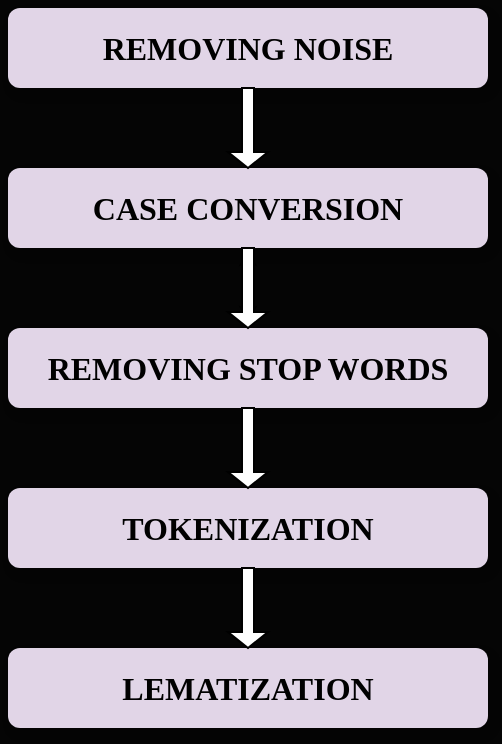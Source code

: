 <mxfile version="21.6.6" type="github">
  <diagram name="Page-1" id="YrfvFDiIP2hj_ED3L4dZ">
    <mxGraphModel dx="954" dy="1816" grid="1" gridSize="10" guides="1" tooltips="1" connect="1" arrows="1" fold="1" page="1" pageScale="1" pageWidth="827" pageHeight="1169" background="#050505" math="0" shadow="0">
      <root>
        <mxCell id="0" />
        <mxCell id="1" parent="0" />
        <mxCell id="s8pOEY3R6oXoChje5kIm-3" value="&lt;b&gt;&lt;font style=&quot;font-size: 16px;&quot;&gt;REMOVING NOISE&lt;/font&gt;&lt;/b&gt;" style="rounded=1;whiteSpace=wrap;html=1;dashed=1;dashPattern=1 4;strokeWidth=5;perimeterSpacing=2;shadow=1;fontFamily=Times New Roman;labelBackgroundColor=none;fillStyle=solid;fillColor=#E1D5E7;strokeColor=none;" vertex="1" parent="1">
          <mxGeometry x="280" y="-80" width="240" height="40" as="geometry" />
        </mxCell>
        <mxCell id="s8pOEY3R6oXoChje5kIm-12" value="" style="edgeStyle=orthogonalEdgeStyle;rounded=0;orthogonalLoop=1;jettySize=auto;html=1;" edge="1" parent="1" source="s8pOEY3R6oXoChje5kIm-15" target="s8pOEY3R6oXoChje5kIm-8">
          <mxGeometry relative="1" as="geometry" />
        </mxCell>
        <mxCell id="s8pOEY3R6oXoChje5kIm-6" value="&lt;b&gt;&lt;font style=&quot;font-size: 16px;&quot;&gt;CASE CONVERSION&lt;br&gt;&lt;/font&gt;&lt;/b&gt;" style="rounded=1;whiteSpace=wrap;html=1;dashed=1;dashPattern=1 4;strokeWidth=5;perimeterSpacing=2;shadow=1;fontFamily=Times New Roman;labelBackgroundColor=none;fillStyle=solid;fillColor=#E1D5E7;strokeColor=none;" vertex="1" parent="1">
          <mxGeometry x="280" width="240" height="40" as="geometry" />
        </mxCell>
        <mxCell id="s8pOEY3R6oXoChje5kIm-8" value="&lt;b&gt;&lt;font style=&quot;font-size: 16px;&quot;&gt;REMOVING STOP WORDS&lt;br&gt;&lt;/font&gt;&lt;/b&gt;" style="rounded=1;whiteSpace=wrap;html=1;dashed=1;dashPattern=1 4;strokeWidth=5;perimeterSpacing=2;shadow=1;fontFamily=Times New Roman;labelBackgroundColor=none;fillStyle=solid;fillColor=#E1D5E7;strokeColor=none;" vertex="1" parent="1">
          <mxGeometry x="280" y="80" width="240" height="40" as="geometry" />
        </mxCell>
        <mxCell id="s8pOEY3R6oXoChje5kIm-9" value="&lt;b&gt;&lt;font style=&quot;font-size: 16px;&quot;&gt;TOKENIZATION&lt;br&gt;&lt;/font&gt;&lt;/b&gt;" style="rounded=1;whiteSpace=wrap;html=1;dashed=1;dashPattern=1 4;strokeWidth=5;perimeterSpacing=2;shadow=1;fontFamily=Times New Roman;labelBackgroundColor=none;fillStyle=solid;fillColor=#E1D5E7;strokeColor=none;" vertex="1" parent="1">
          <mxGeometry x="280" y="160" width="240" height="40" as="geometry" />
        </mxCell>
        <mxCell id="s8pOEY3R6oXoChje5kIm-10" value="&lt;b&gt;&lt;font style=&quot;font-size: 16px;&quot;&gt;LEMATIZATION&lt;br&gt;&lt;/font&gt;&lt;/b&gt;" style="rounded=1;whiteSpace=wrap;html=1;dashed=1;dashPattern=1 4;strokeWidth=5;perimeterSpacing=2;shadow=1;fontFamily=Times New Roman;labelBackgroundColor=none;fillStyle=solid;fillColor=#E1D5E7;strokeColor=none;" vertex="1" parent="1">
          <mxGeometry x="280" y="240" width="240" height="40" as="geometry" />
        </mxCell>
        <mxCell id="s8pOEY3R6oXoChje5kIm-14" value="" style="shape=singleArrow;direction=south;whiteSpace=wrap;html=1;strokeColor=default;arrowWidth=0.3;noLabel=1;" vertex="1" parent="1">
          <mxGeometry x="390" y="-40" width="20" height="40" as="geometry" />
        </mxCell>
        <mxCell id="s8pOEY3R6oXoChje5kIm-16" value="" style="edgeStyle=orthogonalEdgeStyle;rounded=0;orthogonalLoop=1;jettySize=auto;html=1;" edge="1" parent="1" source="s8pOEY3R6oXoChje5kIm-6" target="s8pOEY3R6oXoChje5kIm-15">
          <mxGeometry relative="1" as="geometry">
            <mxPoint x="400" y="42" as="sourcePoint" />
            <mxPoint x="400" y="78" as="targetPoint" />
            <Array as="points">
              <mxPoint x="400" y="60" />
            </Array>
          </mxGeometry>
        </mxCell>
        <mxCell id="s8pOEY3R6oXoChje5kIm-15" value="" style="shape=singleArrow;direction=south;whiteSpace=wrap;html=1;strokeColor=default;arrowWidth=0.3;noLabel=1;" vertex="1" parent="1">
          <mxGeometry x="390" y="40" width="20" height="40" as="geometry" />
        </mxCell>
        <mxCell id="s8pOEY3R6oXoChje5kIm-17" value="" style="shape=singleArrow;direction=south;whiteSpace=wrap;html=1;strokeColor=default;arrowWidth=0.3;noLabel=1;" vertex="1" parent="1">
          <mxGeometry x="390" y="120" width="20" height="40" as="geometry" />
        </mxCell>
        <mxCell id="s8pOEY3R6oXoChje5kIm-19" value="" style="shape=singleArrow;direction=south;whiteSpace=wrap;html=1;strokeColor=default;arrowWidth=0.3;noLabel=1;" vertex="1" parent="1">
          <mxGeometry x="390" y="200" width="20" height="40" as="geometry" />
        </mxCell>
      </root>
    </mxGraphModel>
  </diagram>
</mxfile>
